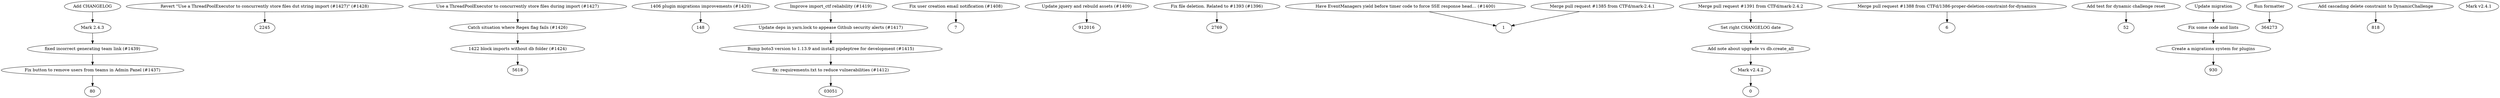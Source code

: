 digraph G {
d3e35f91539ce12bc62c796a9030812e6f460974 [label="Add CHANGELOG"];
ad0f70b186d5b29673233ba1aa0cb87eab1592ce [label="Mark 2.4.3"];
d3e35f91539ce12bc62c796a9030812e6f460974 -> ad0f70b186d5b29673233ba1aa0cb87eab1592ce;
a9bcaeffc7d0a9b0c565be939a5fe109b344c82a [label="fixed incorrect generating team link (#1439)"];
ad0f70b186d5b29673233ba1aa0cb87eab1592ce -> a9bcaeffc7d0a9b0c565be939a5fe109b344c82a;
e643834a0c78daf3f59cefc9e79631270a63af0a [label="Fix button to remove users from teams in Admin Panel (#1437)"];
a9bcaeffc7d0a9b0c565be939a5fe109b344c82a -> e643834a0c78daf3f59cefc9e79631270a63af0a;
80df88f25d095ea7f7fc9cf8c8d0bf9cc7c2bf1f [label="Revert \"Use a ThreadPoolExecutor to concurrently store files dut string import (#1427)\" (#1428)"];
e643834a0c78daf3f59cefc9e79631270a63af0a -> 80df88f25d095ea7f7fc9cf8c8d0bf9cc7c2bf1f;
2245df85f4315503462800c30efd9ee683331fe5 [label="Use a ThreadPoolExecutor to concurrently store files during import (#1427)"];
80df88f25d095ea7f7fc9cf8c8d0bf9cc7c2bf1f -> 2245df85f4315503462800c30efd9ee683331fe5;
d3f84419931d394507b902348d05f33fd6b0df88 [label="Catch situation where Regex flag fails (#1426)"];
2245df85f4315503462800c30efd9ee683331fe5 -> d3f84419931d394507b902348d05f33fd6b0df88;
ba887e89525b169d59a3a5eff5bc4cf6cda07b9a [label="1422 block imports without db folder (#1424)"];
d3f84419931d394507b902348d05f33fd6b0df88 -> ba887e89525b169d59a3a5eff5bc4cf6cda07b9a;
5618f0d04c909a8c6543be1751dbdf19d125826c [label="1406 plugin migrations improvements (#1420)"];
ba887e89525b169d59a3a5eff5bc4cf6cda07b9a -> 5618f0d04c909a8c6543be1751dbdf19d125826c;
148bdccf264e4afa12e5780ee24924b2abf48394 [label="Improve import_ctf reliability (#1419)"];
5618f0d04c909a8c6543be1751dbdf19d125826c -> 148bdccf264e4afa12e5780ee24924b2abf48394;
ac24b83a86bcfb86473c97911cfb583d5cf65fa1 [label="Update deps in yarn.lock to appease Github security alerts (#1417)"];
148bdccf264e4afa12e5780ee24924b2abf48394 -> ac24b83a86bcfb86473c97911cfb583d5cf65fa1;
b3987f7eadc182b1112507f7a995ce7fefb61cb4 [label="Bump boto3 version to 1.13.9 and install pipdeptree for development (#1415)"];
ac24b83a86bcfb86473c97911cfb583d5cf65fa1 -> b3987f7eadc182b1112507f7a995ce7fefb61cb4;
a8a7a983e36e23579922ed8e07b0dc43fc2a5cb8 [label="fix: requirements.txt to reduce vulnerabilities (#1412)"];
b3987f7eadc182b1112507f7a995ce7fefb61cb4 -> a8a7a983e36e23579922ed8e07b0dc43fc2a5cb8;
03051e8d99d5a5fae2d6f8519aeef9820ef0511e [label="Fix user creation email notification (#1408)"];
a8a7a983e36e23579922ed8e07b0dc43fc2a5cb8 -> 03051e8d99d5a5fae2d6f8519aeef9820ef0511e;
7a3028857c7d4db639fe6b89ce451c77193cec78 [label="Update jquery and rebuild assets (#1409)"];
03051e8d99d5a5fae2d6f8519aeef9820ef0511e -> 7a3028857c7d4db639fe6b89ce451c77193cec78;
912016f6f82be79cfb3c341a1415105f1b9872cb [label="Fix file deletion. Related to #1393 (#1396)"];
7a3028857c7d4db639fe6b89ce451c77193cec78 -> 912016f6f82be79cfb3c341a1415105f1b9872cb;
2769dc6367ba8fa502b04c4f223eaa5f9ed01315 [label="Have EventManagers yield before timer code to force SSE response head… (#1400)"];
912016f6f82be79cfb3c341a1415105f1b9872cb -> 2769dc6367ba8fa502b04c4f223eaa5f9ed01315;
1a57a33fe712d3b449b9075b7587012f56ceb38f [label="Merge pull request #1391 from CTFd/mark-2.4.2"];
2769dc6367ba8fa502b04c4f223eaa5f9ed01315 -> 1a57a33fe712d3b449b9075b7587012f56ceb38f;
b9fa46e411e4979d82cec2694e8dba2c36641d86 [label="Set right CHANGELOG date"];
1a57a33fe712d3b449b9075b7587012f56ceb38f -> b9fa46e411e4979d82cec2694e8dba2c36641d86;
ee28d33027e4d01bcdd755ecbb4424203db2eb68 [label="Add note about upgrade vs db.create_all"];
b9fa46e411e4979d82cec2694e8dba2c36641d86 -> ee28d33027e4d01bcdd755ecbb4424203db2eb68;
a987160cfb369dbe8fcd698e7c0c28e55c2210f1 [label="Mark v2.4.2"];
ee28d33027e4d01bcdd755ecbb4424203db2eb68 -> a987160cfb369dbe8fcd698e7c0c28e55c2210f1;
0ea25476dce1d751b663308ddfa3349e755d26c3 [label="Merge pull request #1388 from CTFd/1386-proper-deletion-constraint-for-dynamics"];
a987160cfb369dbe8fcd698e7c0c28e55c2210f1 -> 0ea25476dce1d751b663308ddfa3349e755d26c3;
6f0c0b1a5282b1dc104fbb5ea863aebdd256257c [label="Add test for dynamic challenge reset"];
0ea25476dce1d751b663308ddfa3349e755d26c3 -> 6f0c0b1a5282b1dc104fbb5ea863aebdd256257c;
52d0c2719a0fc1b8d7be7d735cfbdfdce5da2056 [label="Update migration"];
6f0c0b1a5282b1dc104fbb5ea863aebdd256257c -> 52d0c2719a0fc1b8d7be7d735cfbdfdce5da2056;
c04235a5d11fd7704b6210334be7b0ee567df272 [label="Fix some code and lints"];
52d0c2719a0fc1b8d7be7d735cfbdfdce5da2056 -> c04235a5d11fd7704b6210334be7b0ee567df272;
b5fe079922d851dd2ebf923a473f0d72406c2aed [label="Create a migrations system for plugins"];
c04235a5d11fd7704b6210334be7b0ee567df272 -> b5fe079922d851dd2ebf923a473f0d72406c2aed;
930da02231957f4151d9c8bfe2f62c67f077cc6b [label="Run formatter"];
b5fe079922d851dd2ebf923a473f0d72406c2aed -> 930da02231957f4151d9c8bfe2f62c67f077cc6b;
364273f1f12b341283fcb426865b8ae16f1c505e [label="Add cascading delete constraint to DynamicChallenge"];
930da02231957f4151d9c8bfe2f62c67f077cc6b -> 364273f1f12b341283fcb426865b8ae16f1c505e;
818a4568a39fb9d7ba46013dceb2e0c71203e362 [label="Merge pull request #1385 from CTFd/mark-2.4.1"];
364273f1f12b341283fcb426865b8ae16f1c505e -> 818a4568a39fb9d7ba46013dceb2e0c71203e362;
1d2801642466e99c053c9cc0cc3c1fbcad2de613 [label="Mark v2.4.1"];
818a4568a39fb9d7ba46013dceb2e0c71203e362 -> 1d2801642466e99c053c9cc0cc3c1fbcad2de613;
}
